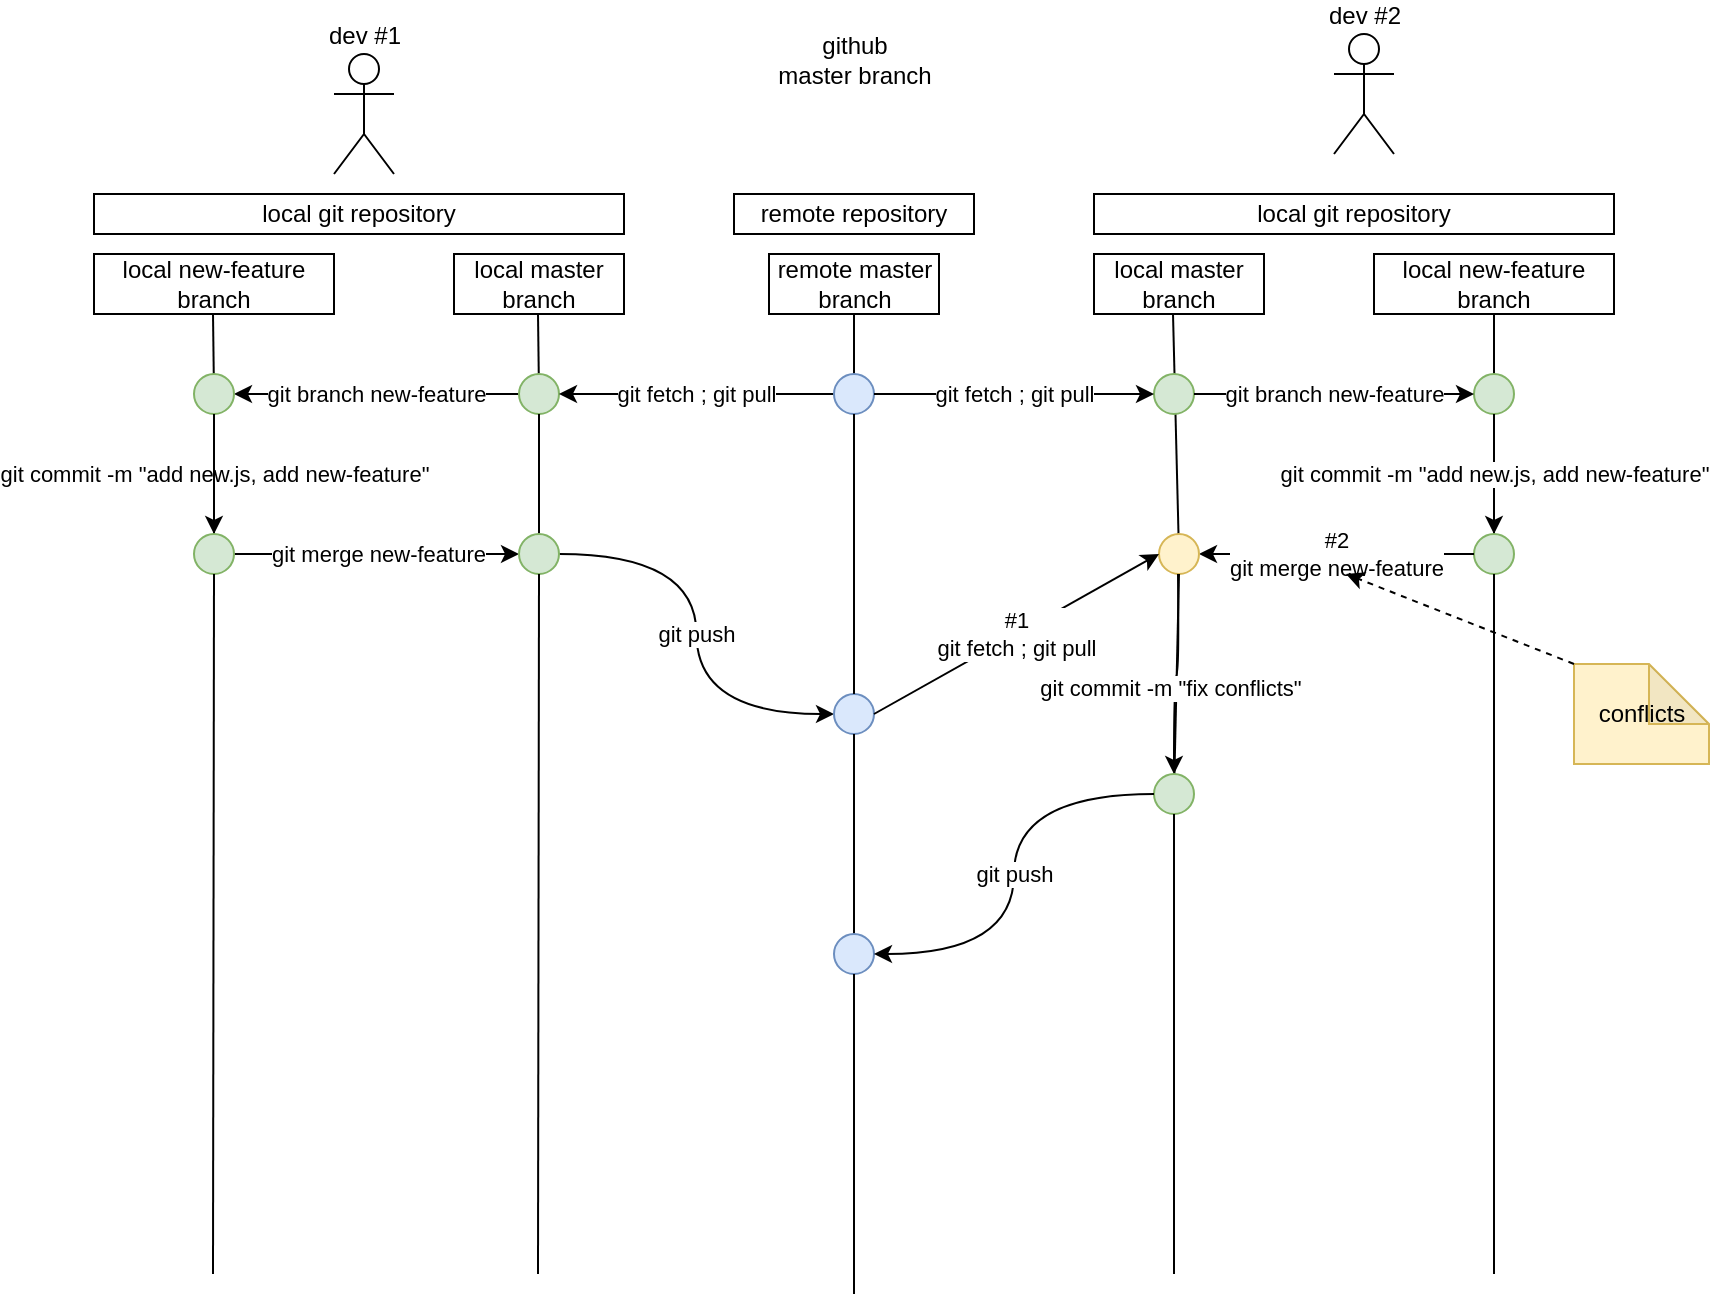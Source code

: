 <mxfile version="13.7.7" type="device"><diagram id="RMnMotm2gKwDMV0aIUA0" name="Page-1"><mxGraphModel dx="2249" dy="883" grid="1" gridSize="10" guides="1" tooltips="1" connect="1" arrows="1" fold="1" page="1" pageScale="1" pageWidth="827" pageHeight="1169" math="0" shadow="0"><root><mxCell id="0"/><mxCell id="1" parent="0"/><mxCell id="pxGRwtaJjuGAF8utbqdC-1" value="dev #1" style="shape=umlActor;verticalLabelPosition=top;labelBackgroundColor=#ffffff;verticalAlign=bottom;html=1;outlineConnect=0;labelPosition=center;align=center;" parent="1" vertex="1"><mxGeometry x="140" y="70" width="30" height="60" as="geometry"/></mxCell><mxCell id="pxGRwtaJjuGAF8utbqdC-2" value="dev #2" style="shape=umlActor;verticalLabelPosition=top;labelBackgroundColor=#ffffff;verticalAlign=bottom;html=1;outlineConnect=0;labelPosition=center;align=center;" parent="1" vertex="1"><mxGeometry x="640" y="60" width="30" height="60" as="geometry"/></mxCell><mxCell id="pxGRwtaJjuGAF8utbqdC-4" value="github&lt;br&gt;master branch" style="shape=image;html=1;verticalAlign=bottom;verticalLabelPosition=top;labelBackgroundColor=#ffffff;imageAspect=0;aspect=fixed;image=https://cdn2.iconfinder.com/data/icons/social-icons-33/128/Github-128.png;labelPosition=center;align=center;" parent="1" vertex="1"><mxGeometry x="380" y="90" width="40" height="40" as="geometry"/></mxCell><mxCell id="pxGRwtaJjuGAF8utbqdC-7" value="" style="endArrow=none;html=1;entryX=0.5;entryY=1;entryDx=0;entryDy=0;" parent="1" source="pxGRwtaJjuGAF8utbqdC-12" edge="1"><mxGeometry width="50" height="50" relative="1" as="geometry"><mxPoint x="242" y="680" as="sourcePoint"/><mxPoint x="242" y="200" as="targetPoint"/></mxGeometry></mxCell><mxCell id="pxGRwtaJjuGAF8utbqdC-8" value="local git repository" style="text;html=1;strokeColor=#000000;fillColor=none;align=center;verticalAlign=middle;whiteSpace=wrap;rounded=0;glass=0;" parent="1" vertex="1"><mxGeometry x="20" y="140" width="265" height="20" as="geometry"/></mxCell><mxCell id="pxGRwtaJjuGAF8utbqdC-9" value="local master branch" style="text;html=1;strokeColor=#000000;fillColor=none;align=center;verticalAlign=middle;whiteSpace=wrap;rounded=0;glass=0;" parent="1" vertex="1"><mxGeometry x="200" y="170" width="85" height="30" as="geometry"/></mxCell><mxCell id="pxGRwtaJjuGAF8utbqdC-10" value="local new-feature&lt;br&gt;branch" style="text;html=1;strokeColor=#000000;fillColor=none;align=center;verticalAlign=middle;whiteSpace=wrap;rounded=0;glass=0;" parent="1" vertex="1"><mxGeometry x="20" y="170" width="120" height="30" as="geometry"/></mxCell><mxCell id="pxGRwtaJjuGAF8utbqdC-11" value="" style="endArrow=none;html=1;entryX=0.5;entryY=1;entryDx=0;entryDy=0;" parent="1" source="pxGRwtaJjuGAF8utbqdC-14" edge="1"><mxGeometry width="50" height="50" relative="1" as="geometry"><mxPoint x="79.5" y="680" as="sourcePoint"/><mxPoint x="79.5" y="200" as="targetPoint"/></mxGeometry></mxCell><mxCell id="pxGRwtaJjuGAF8utbqdC-24" value="git branch new-feature" style="edgeStyle=orthogonalEdgeStyle;rounded=0;orthogonalLoop=1;jettySize=auto;html=1;exitX=0;exitY=0.5;exitDx=0;exitDy=0;entryX=1;entryY=0.5;entryDx=0;entryDy=0;" parent="1" source="pxGRwtaJjuGAF8utbqdC-12" target="pxGRwtaJjuGAF8utbqdC-14" edge="1"><mxGeometry relative="1" as="geometry"/></mxCell><mxCell id="pxGRwtaJjuGAF8utbqdC-12" value="" style="ellipse;whiteSpace=wrap;html=1;aspect=fixed;rounded=0;glass=0;strokeColor=#82b366;fillColor=#d5e8d4;" parent="1" vertex="1"><mxGeometry x="232.5" y="230" width="20" height="20" as="geometry"/></mxCell><mxCell id="pxGRwtaJjuGAF8utbqdC-13" value="" style="endArrow=none;html=1;entryX=0.5;entryY=1;entryDx=0;entryDy=0;" parent="1" source="pxGRwtaJjuGAF8utbqdC-31" target="pxGRwtaJjuGAF8utbqdC-12" edge="1"><mxGeometry width="50" height="50" relative="1" as="geometry"><mxPoint x="242" y="680" as="sourcePoint"/><mxPoint x="242" y="200" as="targetPoint"/></mxGeometry></mxCell><mxCell id="pxGRwtaJjuGAF8utbqdC-30" value="git commit -m &quot;add new.js, add new-feature&quot;" style="edgeStyle=orthogonalEdgeStyle;curved=1;orthogonalLoop=1;jettySize=auto;html=1;exitX=0.5;exitY=1;exitDx=0;exitDy=0;entryX=0.5;entryY=0;entryDx=0;entryDy=0;" parent="1" source="pxGRwtaJjuGAF8utbqdC-14" target="pxGRwtaJjuGAF8utbqdC-25" edge="1"><mxGeometry relative="1" as="geometry"/></mxCell><mxCell id="pxGRwtaJjuGAF8utbqdC-14" value="" style="ellipse;whiteSpace=wrap;html=1;aspect=fixed;rounded=0;glass=0;strokeColor=#82b366;fillColor=#d5e8d4;" parent="1" vertex="1"><mxGeometry x="70" y="230" width="20" height="20" as="geometry"/></mxCell><mxCell id="pxGRwtaJjuGAF8utbqdC-15" value="" style="endArrow=none;html=1;entryX=0.5;entryY=1;entryDx=0;entryDy=0;" parent="1" source="pxGRwtaJjuGAF8utbqdC-25" target="pxGRwtaJjuGAF8utbqdC-14" edge="1"><mxGeometry width="50" height="50" relative="1" as="geometry"><mxPoint x="79.5" y="680" as="sourcePoint"/><mxPoint x="79.5" y="200" as="targetPoint"/></mxGeometry></mxCell><mxCell id="pxGRwtaJjuGAF8utbqdC-17" value="" style="endArrow=none;html=1;" parent="1" source="pxGRwtaJjuGAF8utbqdC-48" edge="1"><mxGeometry width="50" height="50" relative="1" as="geometry"><mxPoint x="400" y="690" as="sourcePoint"/><mxPoint x="400" y="200" as="targetPoint"/></mxGeometry></mxCell><mxCell id="pxGRwtaJjuGAF8utbqdC-19" value="remote repository" style="text;html=1;strokeColor=#000000;fillColor=none;align=center;verticalAlign=middle;whiteSpace=wrap;rounded=0;glass=0;" parent="1" vertex="1"><mxGeometry x="340" y="140" width="120" height="20" as="geometry"/></mxCell><mxCell id="pxGRwtaJjuGAF8utbqdC-22" value="git fetch ; git pull" style="endArrow=classic;html=1;exitX=0;exitY=0.5;exitDx=0;exitDy=0;entryX=1;entryY=0.5;entryDx=0;entryDy=0;" parent="1" target="pxGRwtaJjuGAF8utbqdC-12" edge="1"><mxGeometry width="50" height="50" relative="1" as="geometry"><mxPoint x="390" y="240" as="sourcePoint"/><mxPoint x="250" y="280" as="targetPoint"/></mxGeometry></mxCell><mxCell id="pxGRwtaJjuGAF8utbqdC-33" value="git merge new-feature" style="edgeStyle=orthogonalEdgeStyle;curved=1;orthogonalLoop=1;jettySize=auto;html=1;exitX=1;exitY=0.5;exitDx=0;exitDy=0;entryX=0;entryY=0.5;entryDx=0;entryDy=0;" parent="1" source="pxGRwtaJjuGAF8utbqdC-25" target="pxGRwtaJjuGAF8utbqdC-31" edge="1"><mxGeometry relative="1" as="geometry"/></mxCell><mxCell id="pxGRwtaJjuGAF8utbqdC-25" value="" style="ellipse;whiteSpace=wrap;html=1;aspect=fixed;rounded=0;glass=0;strokeColor=#82b366;fillColor=#d5e8d4;" parent="1" vertex="1"><mxGeometry x="70" y="310" width="20" height="20" as="geometry"/></mxCell><mxCell id="pxGRwtaJjuGAF8utbqdC-26" value="" style="endArrow=none;html=1;entryX=0.5;entryY=1;entryDx=0;entryDy=0;" parent="1" target="pxGRwtaJjuGAF8utbqdC-25" edge="1"><mxGeometry width="50" height="50" relative="1" as="geometry"><mxPoint x="79.5" y="680" as="sourcePoint"/><mxPoint x="80" y="250" as="targetPoint"/></mxGeometry></mxCell><mxCell id="pxGRwtaJjuGAF8utbqdC-36" value="git push" style="edgeStyle=orthogonalEdgeStyle;curved=1;orthogonalLoop=1;jettySize=auto;html=1;exitX=1;exitY=0.5;exitDx=0;exitDy=0;entryX=0;entryY=0.5;entryDx=0;entryDy=0;" parent="1" source="pxGRwtaJjuGAF8utbqdC-31" target="pxGRwtaJjuGAF8utbqdC-34" edge="1"><mxGeometry relative="1" as="geometry"/></mxCell><mxCell id="pxGRwtaJjuGAF8utbqdC-31" value="" style="ellipse;whiteSpace=wrap;html=1;aspect=fixed;rounded=0;glass=0;strokeColor=#82b366;fillColor=#d5e8d4;" parent="1" vertex="1"><mxGeometry x="232.5" y="310" width="20" height="20" as="geometry"/></mxCell><mxCell id="pxGRwtaJjuGAF8utbqdC-32" value="" style="endArrow=none;html=1;entryX=0.5;entryY=1;entryDx=0;entryDy=0;" parent="1" target="pxGRwtaJjuGAF8utbqdC-31" edge="1"><mxGeometry width="50" height="50" relative="1" as="geometry"><mxPoint x="242" y="680" as="sourcePoint"/><mxPoint x="242.5" y="250" as="targetPoint"/></mxGeometry></mxCell><mxCell id="pxGRwtaJjuGAF8utbqdC-34" value="" style="ellipse;whiteSpace=wrap;html=1;aspect=fixed;rounded=0;glass=0;strokeColor=#6c8ebf;fillColor=#dae8fc;" parent="1" vertex="1"><mxGeometry x="390" y="390" width="20" height="20" as="geometry"/></mxCell><mxCell id="pxGRwtaJjuGAF8utbqdC-35" value="" style="endArrow=none;html=1;entryX=0.5;entryY=1;entryDx=0;entryDy=0;" parent="1" source="pxGRwtaJjuGAF8utbqdC-77" target="pxGRwtaJjuGAF8utbqdC-34" edge="1"><mxGeometry width="50" height="50" relative="1" as="geometry"><mxPoint x="400" y="690" as="sourcePoint"/><mxPoint x="400" y="250" as="targetPoint"/></mxGeometry></mxCell><mxCell id="pxGRwtaJjuGAF8utbqdC-41" value="local git repository" style="text;html=1;strokeColor=#000000;fillColor=none;align=center;verticalAlign=middle;whiteSpace=wrap;rounded=0;glass=0;" parent="1" vertex="1"><mxGeometry x="520" y="140" width="260" height="20" as="geometry"/></mxCell><mxCell id="pxGRwtaJjuGAF8utbqdC-43" value="" style="endArrow=none;html=1;entryX=0.5;entryY=1;entryDx=0;entryDy=0;" parent="1" source="pxGRwtaJjuGAF8utbqdC-61" edge="1"><mxGeometry width="50" height="50" relative="1" as="geometry"><mxPoint x="560" y="680" as="sourcePoint"/><mxPoint x="559.5" y="200" as="targetPoint"/></mxGeometry></mxCell><mxCell id="pxGRwtaJjuGAF8utbqdC-44" value="local master branch" style="text;html=1;strokeColor=#000000;fillColor=none;align=center;verticalAlign=middle;whiteSpace=wrap;rounded=0;glass=0;" parent="1" vertex="1"><mxGeometry x="520" y="170" width="85" height="30" as="geometry"/></mxCell><mxCell id="pxGRwtaJjuGAF8utbqdC-46" value="local new-feature&lt;br&gt;branch" style="text;html=1;strokeColor=#000000;fillColor=none;align=center;verticalAlign=middle;whiteSpace=wrap;rounded=0;glass=0;" parent="1" vertex="1"><mxGeometry x="660" y="170" width="120" height="30" as="geometry"/></mxCell><mxCell id="pxGRwtaJjuGAF8utbqdC-47" value="" style="endArrow=none;html=1;entryX=0.5;entryY=1;entryDx=0;entryDy=0;" parent="1" source="pxGRwtaJjuGAF8utbqdC-51" edge="1"><mxGeometry width="50" height="50" relative="1" as="geometry"><mxPoint x="720" y="680" as="sourcePoint"/><mxPoint x="720" y="200" as="targetPoint"/></mxGeometry></mxCell><mxCell id="pxGRwtaJjuGAF8utbqdC-48" value="" style="ellipse;whiteSpace=wrap;html=1;aspect=fixed;rounded=0;glass=0;strokeColor=#6c8ebf;fillColor=#dae8fc;" parent="1" vertex="1"><mxGeometry x="390" y="230" width="20" height="20" as="geometry"/></mxCell><mxCell id="pxGRwtaJjuGAF8utbqdC-49" value="" style="endArrow=none;html=1;" parent="1" source="pxGRwtaJjuGAF8utbqdC-34" target="pxGRwtaJjuGAF8utbqdC-48" edge="1"><mxGeometry width="50" height="50" relative="1" as="geometry"><mxPoint x="400" y="310" as="sourcePoint"/><mxPoint x="400" y="200" as="targetPoint"/></mxGeometry></mxCell><mxCell id="pxGRwtaJjuGAF8utbqdC-50" value="" style="ellipse;whiteSpace=wrap;html=1;aspect=fixed;rounded=0;glass=0;strokeColor=#82b366;fillColor=#d5e8d4;" parent="1" vertex="1"><mxGeometry x="550" y="230" width="20" height="20" as="geometry"/></mxCell><mxCell id="pxGRwtaJjuGAF8utbqdC-51" value="" style="ellipse;whiteSpace=wrap;html=1;aspect=fixed;rounded=0;glass=0;strokeColor=#82b366;fillColor=#d5e8d4;" parent="1" vertex="1"><mxGeometry x="710" y="230" width="20" height="20" as="geometry"/></mxCell><mxCell id="pxGRwtaJjuGAF8utbqdC-52" value="" style="endArrow=none;html=1;entryX=0.5;entryY=1;entryDx=0;entryDy=0;" parent="1" source="pxGRwtaJjuGAF8utbqdC-57" target="pxGRwtaJjuGAF8utbqdC-51" edge="1"><mxGeometry width="50" height="50" relative="1" as="geometry"><mxPoint x="720" y="680" as="sourcePoint"/><mxPoint x="720" y="200" as="targetPoint"/></mxGeometry></mxCell><mxCell id="pxGRwtaJjuGAF8utbqdC-53" value="git fetch ; git pull" style="endArrow=classic;html=1;exitX=1;exitY=0.5;exitDx=0;exitDy=0;entryX=0;entryY=0.5;entryDx=0;entryDy=0;" parent="1" source="pxGRwtaJjuGAF8utbqdC-48" target="pxGRwtaJjuGAF8utbqdC-50" edge="1"><mxGeometry width="50" height="50" relative="1" as="geometry"><mxPoint x="557.5" y="290" as="sourcePoint"/><mxPoint x="420" y="290" as="targetPoint"/></mxGeometry></mxCell><mxCell id="pxGRwtaJjuGAF8utbqdC-55" value="git branch new-feature" style="edgeStyle=orthogonalEdgeStyle;rounded=0;orthogonalLoop=1;jettySize=auto;html=1;exitX=1;exitY=0.5;exitDx=0;exitDy=0;entryX=0;entryY=0.5;entryDx=0;entryDy=0;" parent="1" source="pxGRwtaJjuGAF8utbqdC-50" target="pxGRwtaJjuGAF8utbqdC-51" edge="1"><mxGeometry relative="1" as="geometry"><mxPoint x="242.5" y="250" as="sourcePoint"/><mxPoint x="100" y="250" as="targetPoint"/></mxGeometry></mxCell><mxCell id="pxGRwtaJjuGAF8utbqdC-58" value="git commit -m &quot;add new.js, add new-feature&quot;" style="edgeStyle=orthogonalEdgeStyle;curved=1;orthogonalLoop=1;jettySize=auto;html=1;exitX=0.5;exitY=1;exitDx=0;exitDy=0;entryX=0.5;entryY=0;entryDx=0;entryDy=0;" parent="1" source="pxGRwtaJjuGAF8utbqdC-51" target="pxGRwtaJjuGAF8utbqdC-57" edge="1"><mxGeometry relative="1" as="geometry"><mxPoint x="90" y="260" as="sourcePoint"/><mxPoint x="90" y="320" as="targetPoint"/></mxGeometry></mxCell><mxCell id="pxGRwtaJjuGAF8utbqdC-57" value="" style="ellipse;whiteSpace=wrap;html=1;aspect=fixed;rounded=0;glass=0;strokeColor=#82b366;fillColor=#d5e8d4;" parent="1" vertex="1"><mxGeometry x="710" y="310" width="20" height="20" as="geometry"/></mxCell><mxCell id="pxGRwtaJjuGAF8utbqdC-59" value="" style="endArrow=none;html=1;entryX=0.5;entryY=1;entryDx=0;entryDy=0;" parent="1" target="pxGRwtaJjuGAF8utbqdC-57" edge="1"><mxGeometry width="50" height="50" relative="1" as="geometry"><mxPoint x="720" y="680" as="sourcePoint"/><mxPoint x="720" y="250" as="targetPoint"/></mxGeometry></mxCell><mxCell id="pxGRwtaJjuGAF8utbqdC-60" value="#2&lt;br&gt;git merge new-feature" style="edgeStyle=orthogonalEdgeStyle;curved=1;orthogonalLoop=1;jettySize=auto;html=1;exitX=0;exitY=0.5;exitDx=0;exitDy=0;entryX=1;entryY=0.5;entryDx=0;entryDy=0;" parent="1" source="pxGRwtaJjuGAF8utbqdC-57" target="pxGRwtaJjuGAF8utbqdC-61" edge="1"><mxGeometry relative="1" as="geometry"><mxPoint x="100" y="330" as="sourcePoint"/><mxPoint x="242.5" y="330" as="targetPoint"/><Array as="points"><mxPoint x="670" y="320"/><mxPoint x="670" y="320"/></Array></mxGeometry></mxCell><mxCell id="pxGRwtaJjuGAF8utbqdC-61" value="" style="ellipse;whiteSpace=wrap;html=1;aspect=fixed;rounded=0;glass=0;strokeColor=#d6b656;fillColor=#fff2cc;" parent="1" vertex="1"><mxGeometry x="552.5" y="310" width="20" height="20" as="geometry"/></mxCell><mxCell id="pxGRwtaJjuGAF8utbqdC-62" value="" style="endArrow=none;html=1;entryX=0.5;entryY=1;entryDx=0;entryDy=0;" parent="1" source="pxGRwtaJjuGAF8utbqdC-75" target="pxGRwtaJjuGAF8utbqdC-61" edge="1"><mxGeometry width="50" height="50" relative="1" as="geometry"><mxPoint x="560" y="680" as="sourcePoint"/><mxPoint x="559.5" y="200" as="targetPoint"/></mxGeometry></mxCell><mxCell id="pxGRwtaJjuGAF8utbqdC-66" value="conflicts" style="shape=note;whiteSpace=wrap;html=1;backgroundOutline=1;darkOpacity=0.05;rounded=0;glass=0;strokeColor=#d6b656;fillColor=#fff2cc;" parent="1" vertex="1"><mxGeometry x="760" y="375" width="67.5" height="50" as="geometry"/></mxCell><mxCell id="pxGRwtaJjuGAF8utbqdC-69" value="#1&lt;br&gt;git fetch ; git pull" style="endArrow=classic;html=1;exitX=1;exitY=0.5;exitDx=0;exitDy=0;entryX=0;entryY=0.5;entryDx=0;entryDy=0;" parent="1" edge="1"><mxGeometry width="50" height="50" relative="1" as="geometry"><mxPoint x="410" y="400" as="sourcePoint"/><mxPoint x="552.5" y="320" as="targetPoint"/></mxGeometry></mxCell><mxCell id="pxGRwtaJjuGAF8utbqdC-71" value="" style="endArrow=classic;html=1;exitX=0;exitY=0;exitDx=0;exitDy=0;exitPerimeter=0;dashed=1;" parent="1" source="pxGRwtaJjuGAF8utbqdC-66" edge="1"><mxGeometry width="50" height="50" relative="1" as="geometry"><mxPoint x="510" y="410" as="sourcePoint"/><mxPoint x="646" y="330" as="targetPoint"/></mxGeometry></mxCell><mxCell id="pxGRwtaJjuGAF8utbqdC-73" value="git commit -m &quot;fix conflicts&quot;" style="edgeStyle=orthogonalEdgeStyle;curved=1;orthogonalLoop=1;jettySize=auto;html=1;entryX=0.5;entryY=0;entryDx=0;entryDy=0;" parent="1" target="pxGRwtaJjuGAF8utbqdC-75" edge="1"><mxGeometry x="0.167" y="-2" relative="1" as="geometry"><mxPoint x="562" y="330" as="sourcePoint"/><mxPoint x="562" y="440" as="targetPoint"/><mxPoint as="offset"/></mxGeometry></mxCell><mxCell id="pxGRwtaJjuGAF8utbqdC-75" value="" style="ellipse;whiteSpace=wrap;html=1;aspect=fixed;rounded=0;glass=0;strokeColor=#82b366;fillColor=#d5e8d4;" parent="1" vertex="1"><mxGeometry x="550" y="430" width="20" height="20" as="geometry"/></mxCell><mxCell id="pxGRwtaJjuGAF8utbqdC-76" value="" style="endArrow=none;html=1;entryX=0.5;entryY=1;entryDx=0;entryDy=0;" parent="1" target="pxGRwtaJjuGAF8utbqdC-75" edge="1"><mxGeometry width="50" height="50" relative="1" as="geometry"><mxPoint x="560" y="680" as="sourcePoint"/><mxPoint x="562.5" y="330" as="targetPoint"/></mxGeometry></mxCell><mxCell id="pxGRwtaJjuGAF8utbqdC-77" value="" style="ellipse;whiteSpace=wrap;html=1;aspect=fixed;rounded=0;glass=0;strokeColor=#6c8ebf;fillColor=#dae8fc;" parent="1" vertex="1"><mxGeometry x="390" y="510" width="20" height="20" as="geometry"/></mxCell><mxCell id="pxGRwtaJjuGAF8utbqdC-78" value="" style="endArrow=none;html=1;entryX=0.5;entryY=1;entryDx=0;entryDy=0;" parent="1" target="pxGRwtaJjuGAF8utbqdC-77" edge="1"><mxGeometry width="50" height="50" relative="1" as="geometry"><mxPoint x="400" y="690" as="sourcePoint"/><mxPoint x="400" y="410" as="targetPoint"/></mxGeometry></mxCell><mxCell id="pxGRwtaJjuGAF8utbqdC-79" value="git push" style="edgeStyle=orthogonalEdgeStyle;curved=1;orthogonalLoop=1;jettySize=auto;html=1;exitX=0;exitY=0.5;exitDx=0;exitDy=0;entryX=1;entryY=0.5;entryDx=0;entryDy=0;" parent="1" source="pxGRwtaJjuGAF8utbqdC-75" target="pxGRwtaJjuGAF8utbqdC-77" edge="1"><mxGeometry relative="1" as="geometry"><mxPoint x="262.5" y="330" as="sourcePoint"/><mxPoint x="400" y="410" as="targetPoint"/></mxGeometry></mxCell><mxCell id="pxGRwtaJjuGAF8utbqdC-80" value="remote master branch" style="text;html=1;strokeColor=#000000;fillColor=none;align=center;verticalAlign=middle;whiteSpace=wrap;rounded=0;glass=0;" parent="1" vertex="1"><mxGeometry x="357.5" y="170" width="85" height="30" as="geometry"/></mxCell></root></mxGraphModel></diagram></mxfile>
